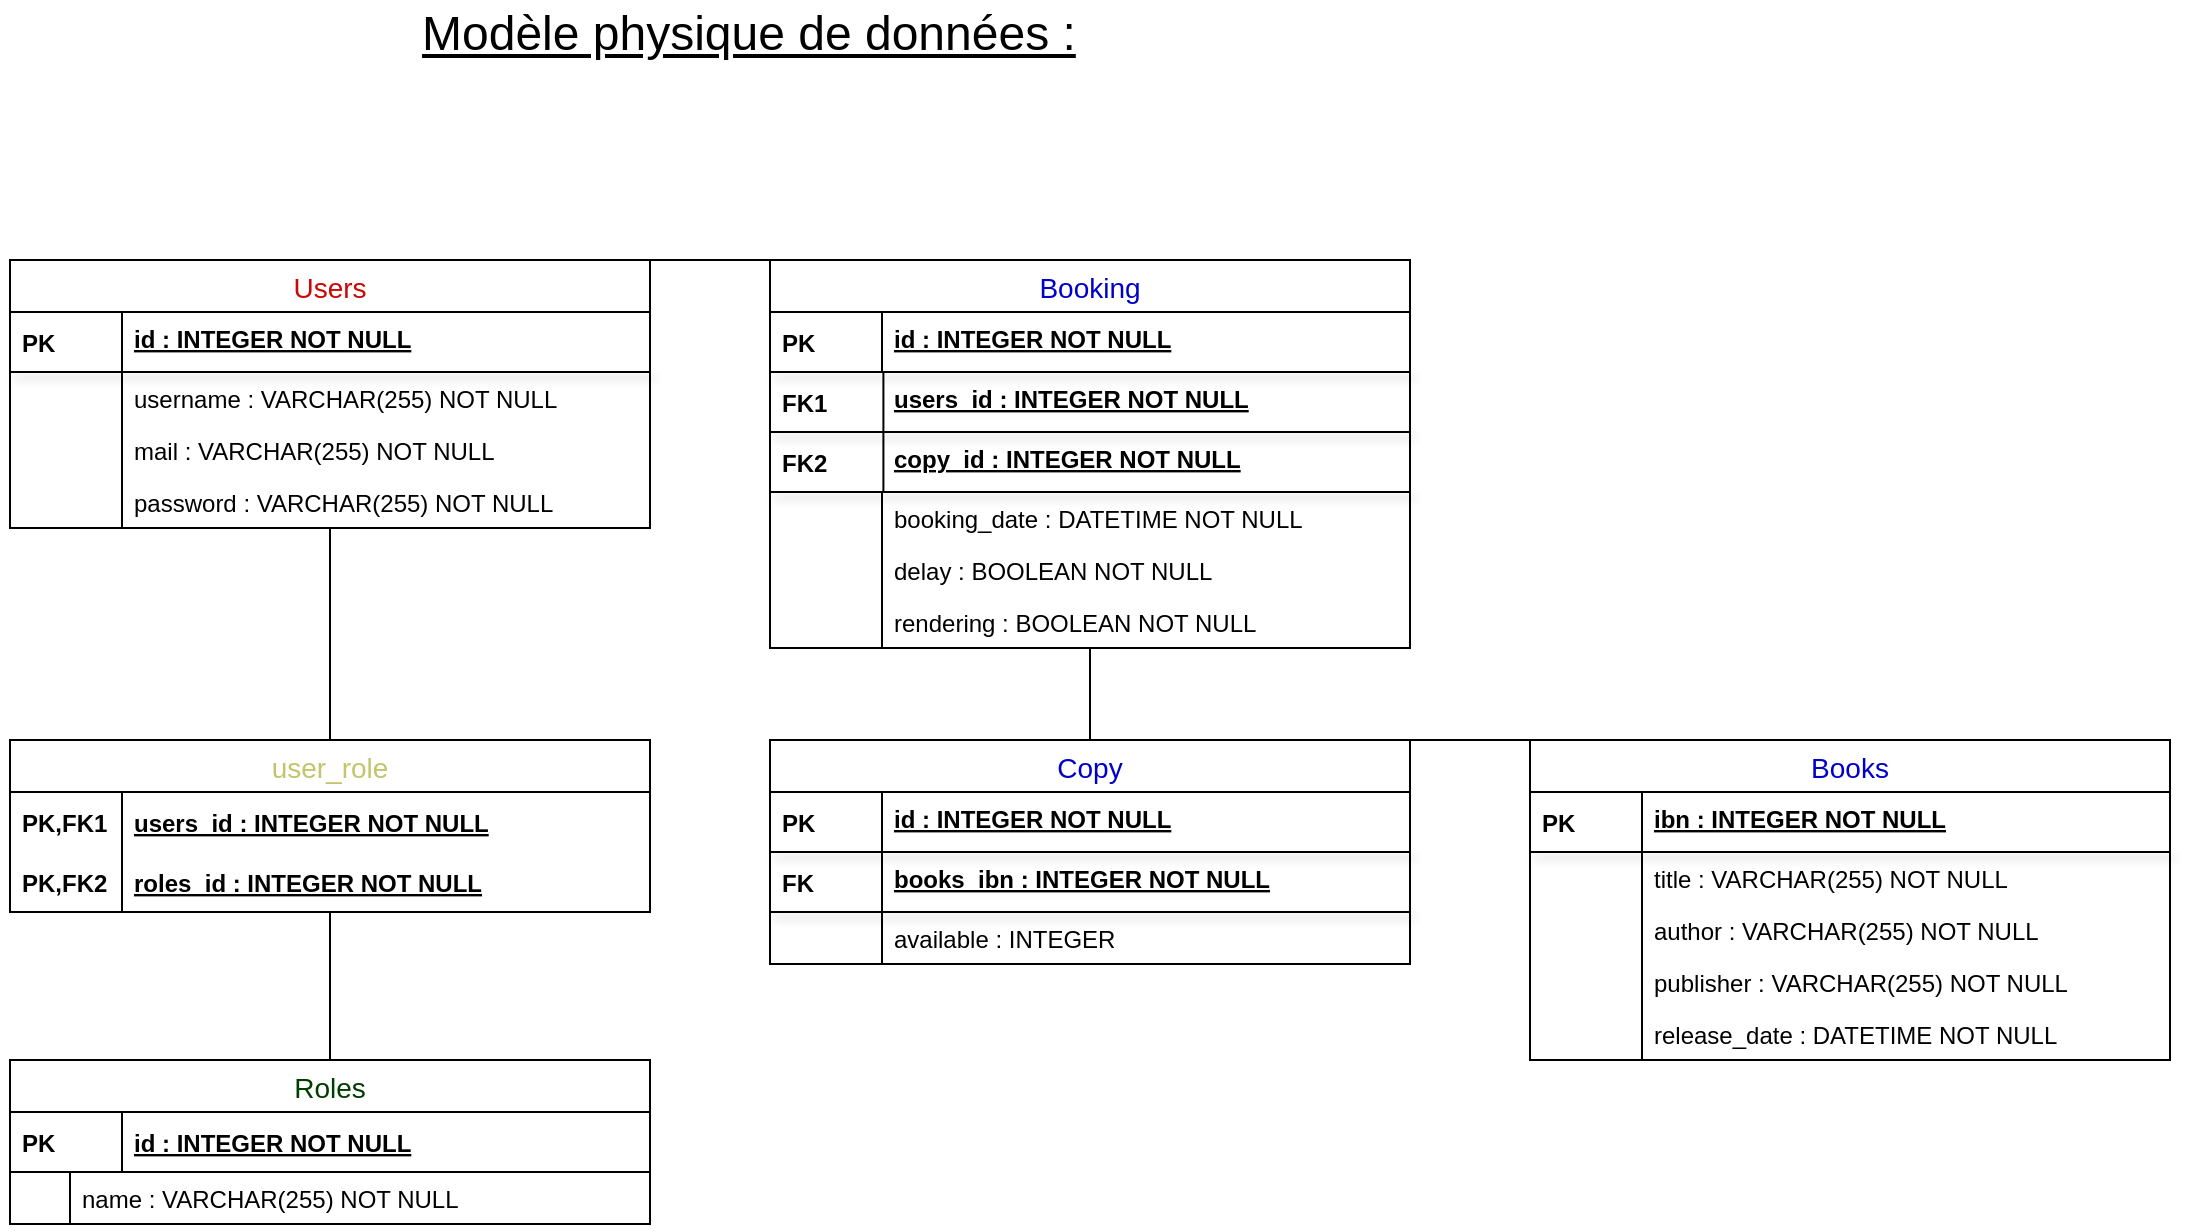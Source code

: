 <mxfile version="13.1.14"><diagram id="7zWvLWeAFoSFTa5GjXy8" name="Page-1"><mxGraphModel dx="1422" dy="804" grid="1" gridSize="10" guides="1" tooltips="1" connect="1" arrows="1" fold="1" page="1" pageScale="1" pageWidth="827" pageHeight="1169" math="0" shadow="0"><root><mxCell id="0"/><mxCell id="1" parent="0"/><mxCell id="3wWiy44bSKhVCPrIzMzh-1" value="&lt;font style=&quot;font-size: 24px&quot;&gt;&lt;u&gt;Modèle physique de données :&lt;/u&gt;&lt;/font&gt;" style="text;html=1;resizable=0;points=[];autosize=1;align=left;verticalAlign=top;spacingTop=-4;" parent="1" vertex="1"><mxGeometry x="244" y="30" width="340" height="20" as="geometry"/></mxCell><mxCell id="oIz-5_SpljvjtVgUFQF2-1" value="Users" style="swimlane;fontStyle=0;childLayout=stackLayout;horizontal=1;startSize=26;fillColor=none;horizontalStack=0;resizeParent=1;resizeParentMax=0;resizeLast=0;collapsible=1;marginBottom=0;swimlaneFillColor=none;align=center;fontSize=14;strokeColor=#000000;strokeWidth=1;fontColor=#CC0606;shadow=0;labelBackgroundColor=none;" parent="1" vertex="1"><mxGeometry x="40" y="160" width="320" height="134" as="geometry"/></mxCell><mxCell id="oIz-5_SpljvjtVgUFQF2-2" value="id : INTEGER NOT NULL" style="shape=partialRectangle;top=0;left=0;right=0;bottom=1;align=left;verticalAlign=top;fillColor=none;spacingLeft=60;spacingRight=4;overflow=hidden;rotatable=0;points=[[0,0.5],[1,0.5]];portConstraint=eastwest;dropTarget=0;fontStyle=5;fontSize=12;shadow=1;" parent="oIz-5_SpljvjtVgUFQF2-1" vertex="1"><mxGeometry y="26" width="320" height="30" as="geometry"/></mxCell><mxCell id="oIz-5_SpljvjtVgUFQF2-3" value="PK" style="shape=partialRectangle;fontStyle=1;top=0;left=0;bottom=0;fillColor=none;align=left;verticalAlign=middle;spacingLeft=4;spacingRight=4;overflow=hidden;rotatable=0;points=[];portConstraint=eastwest;part=1;fontSize=12;" parent="oIz-5_SpljvjtVgUFQF2-2" vertex="1" connectable="0"><mxGeometry width="56" height="30" as="geometry"/></mxCell><mxCell id="oIz-5_SpljvjtVgUFQF2-4" value="username : VARCHAR(255) NOT NULL" style="shape=partialRectangle;top=0;left=0;right=0;bottom=0;align=left;verticalAlign=top;fillColor=none;spacingLeft=60;spacingRight=4;overflow=hidden;rotatable=0;points=[[0,0.5],[1,0.5]];portConstraint=eastwest;dropTarget=0;fontSize=12;strokeColor=#000000;" parent="oIz-5_SpljvjtVgUFQF2-1" vertex="1"><mxGeometry y="56" width="320" height="26" as="geometry"/></mxCell><mxCell id="oIz-5_SpljvjtVgUFQF2-5" value="" style="shape=partialRectangle;top=0;left=0;bottom=0;fillColor=none;align=left;verticalAlign=top;spacingLeft=4;spacingRight=4;overflow=hidden;rotatable=0;points=[];portConstraint=eastwest;part=1;fontSize=12;" parent="oIz-5_SpljvjtVgUFQF2-4" vertex="1" connectable="0"><mxGeometry width="56" height="26" as="geometry"/></mxCell><mxCell id="oIz-5_SpljvjtVgUFQF2-6" value="mail : VARCHAR(255) NOT NULL" style="shape=partialRectangle;top=0;left=0;right=0;bottom=0;align=left;verticalAlign=top;spacingLeft=60;spacingRight=4;overflow=hidden;rotatable=0;points=[[0,0.5],[1,0.5]];portConstraint=eastwest;dropTarget=0;fontSize=12;gradientColor=none;labelBackgroundColor=none;shadow=0;fontColor=#000000;fillColor=none;" parent="oIz-5_SpljvjtVgUFQF2-1" vertex="1"><mxGeometry y="82" width="320" height="26" as="geometry"/></mxCell><mxCell id="oIz-5_SpljvjtVgUFQF2-7" value="" style="shape=partialRectangle;top=0;left=0;bottom=0;fillColor=none;align=left;verticalAlign=top;spacingLeft=4;spacingRight=4;overflow=hidden;rotatable=0;points=[];portConstraint=eastwest;part=1;fontSize=12;" parent="oIz-5_SpljvjtVgUFQF2-6" vertex="1" connectable="0"><mxGeometry width="56" height="26" as="geometry"/></mxCell><mxCell id="oIz-5_SpljvjtVgUFQF2-8" value="password : VARCHAR(255) NOT NULL" style="shape=partialRectangle;top=0;left=0;right=0;bottom=0;align=left;verticalAlign=top;fillColor=none;spacingLeft=60;spacingRight=4;overflow=hidden;rotatable=0;points=[[0,0.5],[1,0.5]];portConstraint=eastwest;dropTarget=0;fontSize=12;strokeColor=#000000;" parent="oIz-5_SpljvjtVgUFQF2-1" vertex="1"><mxGeometry y="108" width="320" height="26" as="geometry"/></mxCell><mxCell id="oIz-5_SpljvjtVgUFQF2-9" value="" style="shape=partialRectangle;top=0;left=0;bottom=0;fillColor=none;align=left;verticalAlign=top;spacingLeft=4;spacingRight=4;overflow=hidden;rotatable=0;points=[];portConstraint=eastwest;part=1;fontSize=12;" parent="oIz-5_SpljvjtVgUFQF2-8" vertex="1" connectable="0"><mxGeometry width="56" height="26" as="geometry"/></mxCell><mxCell id="oIz-5_SpljvjtVgUFQF2-14" value="" style="endArrow=none;html=1;exitX=1;exitY=0;exitDx=0;exitDy=0;entryX=0;entryY=0;entryDx=0;entryDy=0;" parent="1" source="oIz-5_SpljvjtVgUFQF2-1" target="fiQnRYh4JM_4ezjG6MXG-27" edge="1"><mxGeometry width="50" height="50" relative="1" as="geometry"><mxPoint x="400" y="300" as="sourcePoint"/><mxPoint x="410" y="160" as="targetPoint"/></mxGeometry></mxCell><mxCell id="oIz-5_SpljvjtVgUFQF2-15" style="edgeStyle=none;rounded=0;orthogonalLoop=1;jettySize=auto;html=1;exitX=0.5;exitY=0;exitDx=0;exitDy=0;endArrow=none;endFill=0;fontColor=#666600;entryX=0.5;entryY=0.996;entryDx=0;entryDy=0;entryPerimeter=0;" parent="1" source="oIz-5_SpljvjtVgUFQF2-21" target="oIz-5_SpljvjtVgUFQF2-19" edge="1"><mxGeometry relative="1" as="geometry"><mxPoint x="190" y="500" as="targetPoint"/></mxGeometry></mxCell><mxCell id="oIz-5_SpljvjtVgUFQF2-16" value="user_role" style="swimlane;fontStyle=0;childLayout=stackLayout;horizontal=1;startSize=26;fillColor=none;horizontalStack=0;resizeParent=1;resizeParentMax=0;resizeLast=0;collapsible=1;marginBottom=0;swimlaneFillColor=#ffffff;align=center;fontSize=14;rounded=0;shadow=0;glass=0;fontColor=#C4C46A;" parent="1" vertex="1"><mxGeometry x="40" y="400" width="320" height="86" as="geometry"/></mxCell><mxCell id="oIz-5_SpljvjtVgUFQF2-17" value="users_id : INTEGER NOT NULL" style="shape=partialRectangle;top=0;left=0;right=0;bottom=0;align=left;verticalAlign=middle;fillColor=none;spacingLeft=60;spacingRight=4;overflow=hidden;rotatable=0;points=[[0,0.5],[1,0.5]];portConstraint=eastwest;dropTarget=0;fontStyle=5;fontSize=12;" parent="oIz-5_SpljvjtVgUFQF2-16" vertex="1"><mxGeometry y="26" width="320" height="30" as="geometry"/></mxCell><mxCell id="oIz-5_SpljvjtVgUFQF2-18" value="PK,FK1" style="shape=partialRectangle;fontStyle=1;top=0;left=0;bottom=0;fillColor=none;align=left;verticalAlign=middle;spacingLeft=4;spacingRight=4;overflow=hidden;rotatable=0;points=[];portConstraint=eastwest;part=1;fontSize=12;" parent="oIz-5_SpljvjtVgUFQF2-17" vertex="1" connectable="0"><mxGeometry width="56" height="30" as="geometry"/></mxCell><mxCell id="oIz-5_SpljvjtVgUFQF2-19" value="roles_id : INTEGER NOT NULL" style="shape=partialRectangle;top=0;left=0;right=0;bottom=1;align=left;verticalAlign=middle;fillColor=none;spacingLeft=60;spacingRight=4;overflow=hidden;rotatable=0;points=[[0,0.5],[1,0.5]];portConstraint=eastwest;dropTarget=0;fontStyle=5;fontSize=12;" parent="oIz-5_SpljvjtVgUFQF2-16" vertex="1"><mxGeometry y="56" width="320" height="30" as="geometry"/></mxCell><mxCell id="oIz-5_SpljvjtVgUFQF2-20" value="PK,FK2" style="shape=partialRectangle;fontStyle=1;top=0;left=0;bottom=0;fillColor=none;align=left;verticalAlign=middle;spacingLeft=4;spacingRight=4;overflow=hidden;rotatable=0;points=[];portConstraint=eastwest;part=1;fontSize=12;" parent="oIz-5_SpljvjtVgUFQF2-19" vertex="1" connectable="0"><mxGeometry width="56" height="30" as="geometry"/></mxCell><mxCell id="oIz-5_SpljvjtVgUFQF2-21" value="Roles" style="swimlane;fontStyle=0;childLayout=stackLayout;horizontal=1;startSize=26;horizontalStack=0;resizeParent=1;resizeParentMax=0;resizeLast=0;collapsible=1;marginBottom=0;swimlaneFillColor=#ffffff;align=center;fontSize=14;fontColor=#003D00;" parent="1" vertex="1"><mxGeometry x="40" y="560" width="320" height="82" as="geometry"/></mxCell><mxCell id="oIz-5_SpljvjtVgUFQF2-22" value="id : INTEGER NOT NULL" style="shape=partialRectangle;top=0;left=0;right=0;bottom=1;align=left;verticalAlign=middle;fillColor=none;spacingLeft=60;spacingRight=4;overflow=hidden;rotatable=0;points=[[0,0.5],[1,0.5]];portConstraint=eastwest;dropTarget=0;fontStyle=5;fontSize=12;" parent="oIz-5_SpljvjtVgUFQF2-21" vertex="1"><mxGeometry y="26" width="320" height="30" as="geometry"/></mxCell><mxCell id="oIz-5_SpljvjtVgUFQF2-23" value="PK" style="shape=partialRectangle;fontStyle=1;top=0;left=0;bottom=0;fillColor=none;align=left;verticalAlign=middle;spacingLeft=4;spacingRight=4;overflow=hidden;rotatable=0;points=[];portConstraint=eastwest;part=1;fontSize=12;" parent="oIz-5_SpljvjtVgUFQF2-22" vertex="1" connectable="0"><mxGeometry width="56" height="30" as="geometry"/></mxCell><mxCell id="oIz-5_SpljvjtVgUFQF2-24" value="name : VARCHAR(255) NOT NULL" style="shape=partialRectangle;top=0;left=0;right=0;bottom=0;align=left;verticalAlign=top;fillColor=none;spacingLeft=34;spacingRight=4;overflow=hidden;rotatable=0;points=[[0,0.5],[1,0.5]];portConstraint=eastwest;dropTarget=0;fontSize=12;strokeColor=#000000;" parent="oIz-5_SpljvjtVgUFQF2-21" vertex="1"><mxGeometry y="56" width="320" height="26" as="geometry"/></mxCell><mxCell id="oIz-5_SpljvjtVgUFQF2-25" value="" style="shape=partialRectangle;top=0;left=0;bottom=0;fillColor=none;align=left;verticalAlign=top;spacingLeft=4;spacingRight=4;overflow=hidden;rotatable=0;points=[];portConstraint=eastwest;part=1;fontSize=12;" parent="oIz-5_SpljvjtVgUFQF2-24" vertex="1" connectable="0"><mxGeometry width="30" height="26" as="geometry"/></mxCell><mxCell id="oIz-5_SpljvjtVgUFQF2-26" style="edgeStyle=none;rounded=0;orthogonalLoop=1;jettySize=auto;html=1;exitX=0.5;exitY=0;exitDx=0;exitDy=0;endArrow=none;endFill=0;fontColor=#666600;entryX=0.5;entryY=1;entryDx=0;entryDy=0;" parent="1" source="oIz-5_SpljvjtVgUFQF2-16" target="oIz-5_SpljvjtVgUFQF2-1" edge="1"><mxGeometry relative="1" as="geometry"><mxPoint x="199.58" y="310.0" as="targetPoint"/><mxPoint x="199.58" y="384.12" as="sourcePoint"/></mxGeometry></mxCell><mxCell id="e4aygnHy10ZYNiRbU85I-159" value="Books" style="swimlane;fontStyle=0;childLayout=stackLayout;horizontal=1;startSize=26;fillColor=none;horizontalStack=0;resizeParent=1;resizeParentMax=0;resizeLast=0;collapsible=1;marginBottom=0;swimlaneFillColor=none;align=center;fontSize=14;strokeColor=#000000;strokeWidth=1;fontColor=#0000CC;shadow=0;" parent="1" vertex="1"><mxGeometry x="800" y="400" width="320" height="160" as="geometry"/></mxCell><mxCell id="e4aygnHy10ZYNiRbU85I-182" value="ibn : INTEGER NOT NULL" style="shape=partialRectangle;top=0;left=0;right=0;bottom=1;align=left;verticalAlign=top;fillColor=none;spacingLeft=60;spacingRight=4;overflow=hidden;rotatable=0;points=[[0,0.5],[1,0.5]];portConstraint=eastwest;dropTarget=0;fontStyle=5;fontSize=12;shadow=1;" parent="e4aygnHy10ZYNiRbU85I-159" vertex="1"><mxGeometry y="26" width="320" height="30" as="geometry"/></mxCell><mxCell id="e4aygnHy10ZYNiRbU85I-183" value="PK" style="shape=partialRectangle;fontStyle=1;top=0;left=0;bottom=0;fillColor=none;align=left;verticalAlign=middle;spacingLeft=4;spacingRight=4;overflow=hidden;rotatable=0;points=[];portConstraint=eastwest;part=1;fontSize=12;" parent="e4aygnHy10ZYNiRbU85I-182" vertex="1" connectable="0"><mxGeometry width="56" height="30" as="geometry"/></mxCell><mxCell id="e4aygnHy10ZYNiRbU85I-164" value="title : VARCHAR(255) NOT NULL" style="shape=partialRectangle;top=0;left=0;right=0;bottom=0;align=left;verticalAlign=top;fillColor=none;spacingLeft=60;spacingRight=4;overflow=hidden;rotatable=0;points=[[0,0.5],[1,0.5]];portConstraint=eastwest;dropTarget=0;fontSize=12;strokeColor=#000000;" parent="e4aygnHy10ZYNiRbU85I-159" vertex="1"><mxGeometry y="56" width="320" height="26" as="geometry"/></mxCell><mxCell id="e4aygnHy10ZYNiRbU85I-165" value="" style="shape=partialRectangle;top=0;left=0;bottom=0;fillColor=none;align=left;verticalAlign=top;spacingLeft=4;spacingRight=4;overflow=hidden;rotatable=0;points=[];portConstraint=eastwest;part=1;fontSize=12;" parent="e4aygnHy10ZYNiRbU85I-164" vertex="1" connectable="0"><mxGeometry width="56" height="26" as="geometry"/></mxCell><mxCell id="5D6asReAES0XUPmFrnXq-1" value="author : VARCHAR(255) NOT NULL" style="shape=partialRectangle;top=0;left=0;right=0;bottom=0;align=left;verticalAlign=top;fillColor=none;spacingLeft=60;spacingRight=4;overflow=hidden;rotatable=0;points=[[0,0.5],[1,0.5]];portConstraint=eastwest;dropTarget=0;fontSize=12;strokeColor=#000000;" parent="e4aygnHy10ZYNiRbU85I-159" vertex="1"><mxGeometry y="82" width="320" height="26" as="geometry"/></mxCell><mxCell id="5D6asReAES0XUPmFrnXq-2" value="" style="shape=partialRectangle;top=0;left=0;bottom=0;fillColor=none;align=left;verticalAlign=top;spacingLeft=4;spacingRight=4;overflow=hidden;rotatable=0;points=[];portConstraint=eastwest;part=1;fontSize=12;" parent="5D6asReAES0XUPmFrnXq-1" vertex="1" connectable="0"><mxGeometry width="56" height="26" as="geometry"/></mxCell><mxCell id="5D6asReAES0XUPmFrnXq-5" value="publisher : VARCHAR(255) NOT NULL" style="shape=partialRectangle;top=0;left=0;right=0;bottom=0;align=left;verticalAlign=top;fillColor=none;spacingLeft=60;spacingRight=4;overflow=hidden;rotatable=0;points=[[0,0.5],[1,0.5]];portConstraint=eastwest;dropTarget=0;fontSize=12;strokeColor=#000000;" parent="e4aygnHy10ZYNiRbU85I-159" vertex="1"><mxGeometry y="108" width="320" height="26" as="geometry"/></mxCell><mxCell id="5D6asReAES0XUPmFrnXq-6" value="" style="shape=partialRectangle;top=0;left=0;bottom=0;fillColor=none;align=left;verticalAlign=top;spacingLeft=4;spacingRight=4;overflow=hidden;rotatable=0;points=[];portConstraint=eastwest;part=1;fontSize=12;" parent="5D6asReAES0XUPmFrnXq-5" vertex="1" connectable="0"><mxGeometry width="56" height="26" as="geometry"/></mxCell><mxCell id="e4aygnHy10ZYNiRbU85I-166" value="release_date : DATETIME NOT NULL" style="shape=partialRectangle;top=0;left=0;right=0;bottom=0;align=left;verticalAlign=top;fillColor=none;spacingLeft=60;spacingRight=4;overflow=hidden;rotatable=0;points=[[0,0.5],[1,0.5]];portConstraint=eastwest;dropTarget=0;fontSize=12;" parent="e4aygnHy10ZYNiRbU85I-159" vertex="1"><mxGeometry y="134" width="320" height="26" as="geometry"/></mxCell><mxCell id="e4aygnHy10ZYNiRbU85I-167" value="" style="shape=partialRectangle;top=0;left=0;bottom=0;fillColor=none;align=left;verticalAlign=top;spacingLeft=4;spacingRight=4;overflow=hidden;rotatable=0;points=[];portConstraint=eastwest;part=1;fontSize=12;" parent="e4aygnHy10ZYNiRbU85I-166" vertex="1" connectable="0"><mxGeometry width="56" height="26" as="geometry"/></mxCell><mxCell id="fiQnRYh4JM_4ezjG6MXG-12" value="" style="endArrow=none;html=1;exitX=1;exitY=0;exitDx=0;exitDy=0;entryX=0;entryY=0;entryDx=0;entryDy=0;" parent="1" source="fiQnRYh4JM_4ezjG6MXG-1" target="e4aygnHy10ZYNiRbU85I-159" edge="1"><mxGeometry width="50" height="50" relative="1" as="geometry"><mxPoint x="740" y="469" as="sourcePoint"/><mxPoint x="850.0" y="494.5" as="targetPoint"/></mxGeometry></mxCell><mxCell id="fiQnRYh4JM_4ezjG6MXG-1" value="Copy" style="swimlane;fontStyle=0;childLayout=stackLayout;horizontal=1;startSize=26;fillColor=none;horizontalStack=0;resizeParent=1;resizeParentMax=0;resizeLast=0;collapsible=1;marginBottom=0;swimlaneFillColor=none;align=center;fontSize=14;strokeColor=#000000;strokeWidth=1;fontColor=#0000CC;shadow=0;" parent="1" vertex="1"><mxGeometry x="420" y="400" width="320" height="112" as="geometry"/></mxCell><mxCell id="fiQnRYh4JM_4ezjG6MXG-2" value="id : INTEGER NOT NULL" style="shape=partialRectangle;top=0;left=0;right=0;bottom=1;align=left;verticalAlign=top;fillColor=none;spacingLeft=60;spacingRight=4;overflow=hidden;rotatable=0;points=[[0,0.5],[1,0.5]];portConstraint=eastwest;dropTarget=0;fontStyle=5;fontSize=12;shadow=1;" parent="fiQnRYh4JM_4ezjG6MXG-1" vertex="1"><mxGeometry y="26" width="320" height="30" as="geometry"/></mxCell><mxCell id="fiQnRYh4JM_4ezjG6MXG-3" value="PK" style="shape=partialRectangle;fontStyle=1;top=0;left=0;bottom=0;fillColor=none;align=left;verticalAlign=middle;spacingLeft=4;spacingRight=4;overflow=hidden;rotatable=0;points=[];portConstraint=eastwest;part=1;fontSize=12;" parent="fiQnRYh4JM_4ezjG6MXG-2" vertex="1" connectable="0"><mxGeometry width="56" height="30" as="geometry"/></mxCell><mxCell id="fiQnRYh4JM_4ezjG6MXG-23" value="books_ibn : INTEGER NOT NULL" style="shape=partialRectangle;top=0;left=0;right=0;bottom=1;align=left;verticalAlign=top;fillColor=none;spacingLeft=60;spacingRight=4;overflow=hidden;rotatable=0;points=[[0,0.5],[1,0.5]];portConstraint=eastwest;dropTarget=0;fontStyle=5;fontSize=12;shadow=1;" parent="fiQnRYh4JM_4ezjG6MXG-1" vertex="1"><mxGeometry y="56" width="320" height="30" as="geometry"/></mxCell><mxCell id="fiQnRYh4JM_4ezjG6MXG-24" value="FK" style="shape=partialRectangle;fontStyle=1;top=0;left=0;bottom=0;fillColor=none;align=left;verticalAlign=middle;spacingLeft=4;spacingRight=4;overflow=hidden;rotatable=0;points=[];portConstraint=eastwest;part=1;fontSize=12;" parent="fiQnRYh4JM_4ezjG6MXG-23" vertex="1" connectable="0"><mxGeometry width="56" height="30" as="geometry"/></mxCell><mxCell id="fiQnRYh4JM_4ezjG6MXG-25" value="available : INTEGER" style="shape=partialRectangle;top=0;left=0;right=0;bottom=0;align=left;verticalAlign=top;fillColor=none;spacingLeft=60;spacingRight=4;overflow=hidden;rotatable=0;points=[[0,0.5],[1,0.5]];portConstraint=eastwest;dropTarget=0;fontSize=12;strokeColor=#000000;" parent="fiQnRYh4JM_4ezjG6MXG-1" vertex="1"><mxGeometry y="86" width="320" height="26" as="geometry"/></mxCell><mxCell id="fiQnRYh4JM_4ezjG6MXG-26" value="" style="shape=partialRectangle;top=0;left=0;bottom=0;fillColor=none;align=left;verticalAlign=top;spacingLeft=4;spacingRight=4;overflow=hidden;rotatable=0;points=[];portConstraint=eastwest;part=1;fontSize=12;" parent="fiQnRYh4JM_4ezjG6MXG-25" vertex="1" connectable="0"><mxGeometry width="56" height="26" as="geometry"/></mxCell><mxCell id="fiQnRYh4JM_4ezjG6MXG-27" value="Booking" style="swimlane;fontStyle=0;childLayout=stackLayout;horizontal=1;startSize=26;fillColor=none;horizontalStack=0;resizeParent=1;resizeParentMax=0;resizeLast=0;collapsible=1;marginBottom=0;swimlaneFillColor=none;align=center;fontSize=14;strokeColor=#000000;strokeWidth=1;fontColor=#0000CC;shadow=0;" parent="1" vertex="1"><mxGeometry x="420" y="160" width="320" height="194" as="geometry"/></mxCell><mxCell id="fiQnRYh4JM_4ezjG6MXG-28" value="id : INTEGER NOT NULL" style="shape=partialRectangle;top=0;left=0;right=0;bottom=1;align=left;verticalAlign=top;fillColor=none;spacingLeft=60;spacingRight=4;overflow=hidden;rotatable=0;points=[[0,0.5],[1,0.5]];portConstraint=eastwest;dropTarget=0;fontStyle=5;fontSize=12;shadow=1;" parent="fiQnRYh4JM_4ezjG6MXG-27" vertex="1"><mxGeometry y="26" width="320" height="30" as="geometry"/></mxCell><mxCell id="fiQnRYh4JM_4ezjG6MXG-29" value="PK" style="shape=partialRectangle;fontStyle=1;top=0;left=0;bottom=0;fillColor=none;align=left;verticalAlign=middle;spacingLeft=4;spacingRight=4;overflow=hidden;rotatable=0;points=[];portConstraint=eastwest;part=1;fontSize=12;" parent="fiQnRYh4JM_4ezjG6MXG-28" vertex="1" connectable="0"><mxGeometry width="56" height="30" as="geometry"/></mxCell><mxCell id="fiQnRYh4JM_4ezjG6MXG-30" value="users_id : INTEGER NOT NULL" style="shape=partialRectangle;top=0;left=0;right=0;bottom=1;align=left;verticalAlign=top;fillColor=none;spacingLeft=60;spacingRight=4;overflow=hidden;rotatable=0;points=[[0,0.5],[1,0.5]];portConstraint=eastwest;dropTarget=0;fontStyle=5;fontSize=12;shadow=1;spacingBottom=0;" parent="fiQnRYh4JM_4ezjG6MXG-27" vertex="1"><mxGeometry y="56" width="320" height="30" as="geometry"/></mxCell><mxCell id="fiQnRYh4JM_4ezjG6MXG-31" value="FK1" style="shape=partialRectangle;fontStyle=1;top=0;left=0;bottom=0;fillColor=none;align=left;verticalAlign=middle;spacingLeft=4;spacingRight=4;overflow=hidden;rotatable=0;points=[];portConstraint=eastwest;part=1;fontSize=12;" parent="fiQnRYh4JM_4ezjG6MXG-30" vertex="1" connectable="0"><mxGeometry width="56.702" height="30" as="geometry"/></mxCell><mxCell id="fiQnRYh4JM_4ezjG6MXG-37" value="copy_id : INTEGER NOT NULL" style="shape=partialRectangle;top=0;left=0;right=0;bottom=1;align=left;verticalAlign=top;fillColor=none;spacingLeft=60;spacingRight=4;overflow=hidden;rotatable=0;points=[[0,0.5],[1,0.5]];portConstraint=eastwest;dropTarget=0;fontStyle=5;fontSize=12;shadow=1;spacingBottom=0;" parent="fiQnRYh4JM_4ezjG6MXG-27" vertex="1"><mxGeometry y="86" width="320" height="30" as="geometry"/></mxCell><mxCell id="fiQnRYh4JM_4ezjG6MXG-38" value="FK2" style="shape=partialRectangle;fontStyle=1;top=0;left=0;bottom=0;fillColor=none;align=left;verticalAlign=middle;spacingLeft=4;spacingRight=4;overflow=hidden;rotatable=0;points=[];portConstraint=eastwest;part=1;fontSize=12;" parent="fiQnRYh4JM_4ezjG6MXG-37" vertex="1" connectable="0"><mxGeometry width="56.702" height="30" as="geometry"/></mxCell><mxCell id="fiQnRYh4JM_4ezjG6MXG-32" value="booking_date : DATETIME NOT NULL" style="shape=partialRectangle;top=0;left=0;right=0;bottom=0;align=left;verticalAlign=top;fillColor=none;spacingLeft=60;spacingRight=4;overflow=hidden;rotatable=0;points=[[0,0.5],[1,0.5]];portConstraint=eastwest;dropTarget=0;fontSize=12;strokeColor=#000000;" parent="fiQnRYh4JM_4ezjG6MXG-27" vertex="1"><mxGeometry y="116" width="320" height="26" as="geometry"/></mxCell><mxCell id="fiQnRYh4JM_4ezjG6MXG-33" value="" style="shape=partialRectangle;top=0;left=0;bottom=0;fillColor=none;align=left;verticalAlign=top;spacingLeft=4;spacingRight=4;overflow=hidden;rotatable=0;points=[];portConstraint=eastwest;part=1;fontSize=12;" parent="fiQnRYh4JM_4ezjG6MXG-32" vertex="1" connectable="0"><mxGeometry width="56" height="26" as="geometry"/></mxCell><mxCell id="fiQnRYh4JM_4ezjG6MXG-34" value="delay : BOOLEAN NOT NULL" style="shape=partialRectangle;top=0;left=0;right=0;bottom=0;align=left;verticalAlign=top;fillColor=none;spacingLeft=60;spacingRight=4;overflow=hidden;rotatable=0;points=[[0,0.5],[1,0.5]];portConstraint=eastwest;dropTarget=0;fontSize=12;strokeColor=#000000;" parent="fiQnRYh4JM_4ezjG6MXG-27" vertex="1"><mxGeometry y="142" width="320" height="26" as="geometry"/></mxCell><mxCell id="fiQnRYh4JM_4ezjG6MXG-35" value="" style="shape=partialRectangle;top=0;left=0;bottom=0;fillColor=none;align=left;verticalAlign=top;spacingLeft=4;spacingRight=4;overflow=hidden;rotatable=0;points=[];portConstraint=eastwest;part=1;fontSize=12;" parent="fiQnRYh4JM_4ezjG6MXG-34" vertex="1" connectable="0"><mxGeometry width="56" height="26" as="geometry"/></mxCell><mxCell id="fiQnRYh4JM_4ezjG6MXG-39" value="rendering : BOOLEAN NOT NULL" style="shape=partialRectangle;top=0;left=0;right=0;bottom=0;align=left;verticalAlign=top;fillColor=none;spacingLeft=60;spacingRight=4;overflow=hidden;rotatable=0;points=[[0,0.5],[1,0.5]];portConstraint=eastwest;dropTarget=0;fontSize=12;strokeColor=#000000;" parent="fiQnRYh4JM_4ezjG6MXG-27" vertex="1"><mxGeometry y="168" width="320" height="26" as="geometry"/></mxCell><mxCell id="fiQnRYh4JM_4ezjG6MXG-40" value="" style="shape=partialRectangle;top=0;left=0;bottom=0;fillColor=none;align=left;verticalAlign=top;spacingLeft=4;spacingRight=4;overflow=hidden;rotatable=0;points=[];portConstraint=eastwest;part=1;fontSize=12;" parent="fiQnRYh4JM_4ezjG6MXG-39" vertex="1" connectable="0"><mxGeometry width="56" height="26" as="geometry"/></mxCell><mxCell id="fiQnRYh4JM_4ezjG6MXG-36" style="edgeStyle=none;rounded=0;orthogonalLoop=1;jettySize=auto;html=1;exitX=0.5;exitY=0;exitDx=0;exitDy=0;endArrow=none;endFill=0;fontColor=#666600;entryX=0.5;entryY=1.014;entryDx=0;entryDy=0;entryPerimeter=0;" parent="1" source="fiQnRYh4JM_4ezjG6MXG-1" target="fiQnRYh4JM_4ezjG6MXG-39" edge="1"><mxGeometry relative="1" as="geometry"><mxPoint x="580" y="370" as="targetPoint"/><mxPoint x="579.5" y="410" as="sourcePoint"/></mxGeometry></mxCell></root></mxGraphModel></diagram></mxfile>